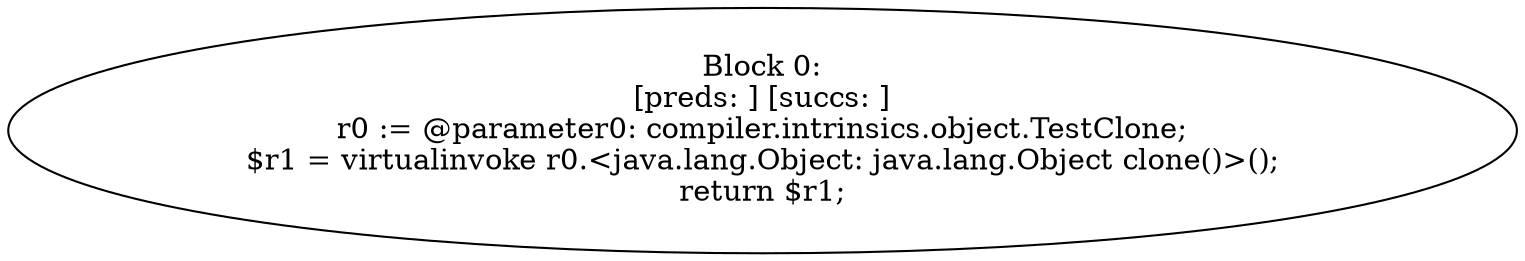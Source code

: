 digraph "unitGraph" {
    "Block 0:
[preds: ] [succs: ]
r0 := @parameter0: compiler.intrinsics.object.TestClone;
$r1 = virtualinvoke r0.<java.lang.Object: java.lang.Object clone()>();
return $r1;
"
}
